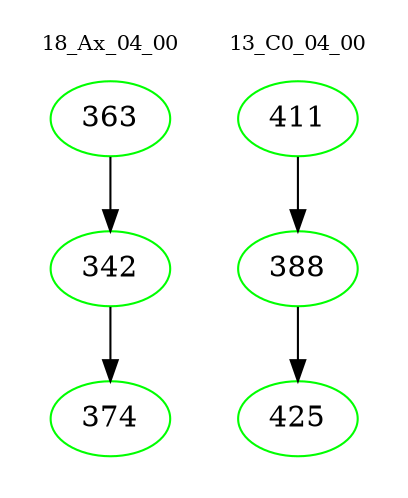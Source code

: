 digraph{
subgraph cluster_0 {
color = white
label = "18_Ax_04_00";
fontsize=10;
T0_363 [label="363", color="green"]
T0_363 -> T0_342 [color="black"]
T0_342 [label="342", color="green"]
T0_342 -> T0_374 [color="black"]
T0_374 [label="374", color="green"]
}
subgraph cluster_1 {
color = white
label = "13_C0_04_00";
fontsize=10;
T1_411 [label="411", color="green"]
T1_411 -> T1_388 [color="black"]
T1_388 [label="388", color="green"]
T1_388 -> T1_425 [color="black"]
T1_425 [label="425", color="green"]
}
}
